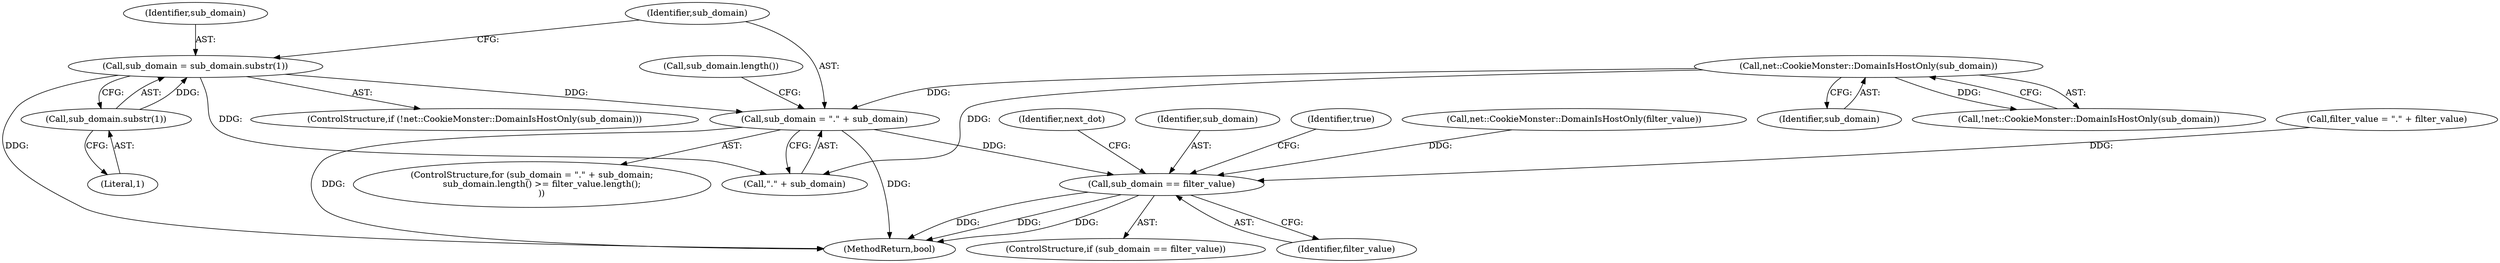 digraph "0_Chrome_b7e899141194fa27d55a990e38ae8bdcc5183a90_9@API" {
"1000137" [label="(Call,sub_domain = \".\" + sub_domain)"];
"1000132" [label="(Call,sub_domain = sub_domain.substr(1))"];
"1000134" [label="(Call,sub_domain.substr(1))"];
"1000130" [label="(Call,net::CookieMonster::DomainIsHostOnly(sub_domain))"];
"1000147" [label="(Call,sub_domain == filter_value)"];
"1000137" [label="(Call,sub_domain = \".\" + sub_domain)"];
"1000134" [label="(Call,sub_domain.substr(1))"];
"1000148" [label="(Identifier,sub_domain)"];
"1000136" [label="(ControlStructure,for (sub_domain = \".\" + sub_domain;\n       sub_domain.length() >= filter_value.length();\n       ))"];
"1000143" [label="(Call,sub_domain.length())"];
"1000146" [label="(ControlStructure,if (sub_domain == filter_value))"];
"1000151" [label="(Identifier,true)"];
"1000133" [label="(Identifier,sub_domain)"];
"1000132" [label="(Call,sub_domain = sub_domain.substr(1))"];
"1000120" [label="(Call,net::CookieMonster::DomainIsHostOnly(filter_value))"];
"1000131" [label="(Identifier,sub_domain)"];
"1000163" [label="(MethodReturn,bool)"];
"1000147" [label="(Call,sub_domain == filter_value)"];
"1000135" [label="(Literal,1)"];
"1000139" [label="(Call,\".\" + sub_domain)"];
"1000129" [label="(Call,!net::CookieMonster::DomainIsHostOnly(sub_domain))"];
"1000149" [label="(Identifier,filter_value)"];
"1000122" [label="(Call,filter_value = \".\" + filter_value)"];
"1000138" [label="(Identifier,sub_domain)"];
"1000154" [label="(Identifier,next_dot)"];
"1000130" [label="(Call,net::CookieMonster::DomainIsHostOnly(sub_domain))"];
"1000128" [label="(ControlStructure,if (!net::CookieMonster::DomainIsHostOnly(sub_domain)))"];
"1000137" -> "1000136"  [label="AST: "];
"1000137" -> "1000139"  [label="CFG: "];
"1000138" -> "1000137"  [label="AST: "];
"1000139" -> "1000137"  [label="AST: "];
"1000143" -> "1000137"  [label="CFG: "];
"1000137" -> "1000163"  [label="DDG: "];
"1000137" -> "1000163"  [label="DDG: "];
"1000132" -> "1000137"  [label="DDG: "];
"1000130" -> "1000137"  [label="DDG: "];
"1000137" -> "1000147"  [label="DDG: "];
"1000132" -> "1000128"  [label="AST: "];
"1000132" -> "1000134"  [label="CFG: "];
"1000133" -> "1000132"  [label="AST: "];
"1000134" -> "1000132"  [label="AST: "];
"1000138" -> "1000132"  [label="CFG: "];
"1000132" -> "1000163"  [label="DDG: "];
"1000134" -> "1000132"  [label="DDG: "];
"1000132" -> "1000139"  [label="DDG: "];
"1000134" -> "1000135"  [label="CFG: "];
"1000135" -> "1000134"  [label="AST: "];
"1000130" -> "1000129"  [label="AST: "];
"1000130" -> "1000131"  [label="CFG: "];
"1000131" -> "1000130"  [label="AST: "];
"1000129" -> "1000130"  [label="CFG: "];
"1000130" -> "1000129"  [label="DDG: "];
"1000130" -> "1000139"  [label="DDG: "];
"1000147" -> "1000146"  [label="AST: "];
"1000147" -> "1000149"  [label="CFG: "];
"1000148" -> "1000147"  [label="AST: "];
"1000149" -> "1000147"  [label="AST: "];
"1000151" -> "1000147"  [label="CFG: "];
"1000154" -> "1000147"  [label="CFG: "];
"1000147" -> "1000163"  [label="DDG: "];
"1000147" -> "1000163"  [label="DDG: "];
"1000147" -> "1000163"  [label="DDG: "];
"1000122" -> "1000147"  [label="DDG: "];
"1000120" -> "1000147"  [label="DDG: "];
}
